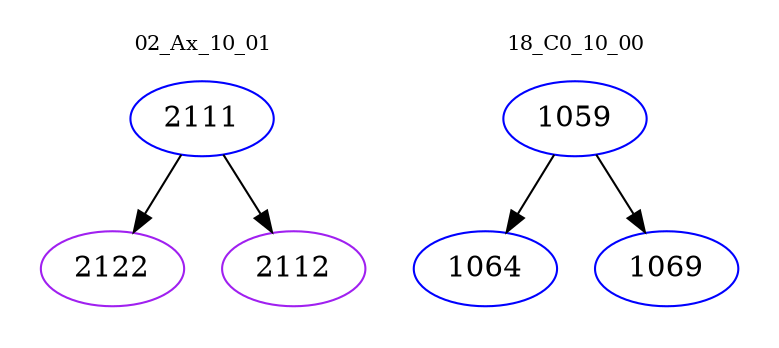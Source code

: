 digraph{
subgraph cluster_0 {
color = white
label = "02_Ax_10_01";
fontsize=10;
T0_2111 [label="2111", color="blue"]
T0_2111 -> T0_2122 [color="black"]
T0_2122 [label="2122", color="purple"]
T0_2111 -> T0_2112 [color="black"]
T0_2112 [label="2112", color="purple"]
}
subgraph cluster_1 {
color = white
label = "18_C0_10_00";
fontsize=10;
T1_1059 [label="1059", color="blue"]
T1_1059 -> T1_1064 [color="black"]
T1_1064 [label="1064", color="blue"]
T1_1059 -> T1_1069 [color="black"]
T1_1069 [label="1069", color="blue"]
}
}
